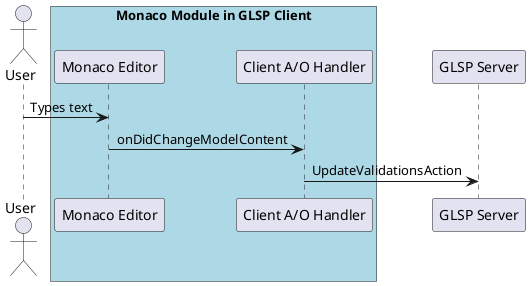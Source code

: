 @startuml

Actor User as U

box "Monaco Module in GLSP Client" #LightBlue
participant "Monaco Editor" as M

participant "Client A/O Handler" as H

end box

participant "GLSP Server" as S
U -> M: Types text
M -> H: onDidChangeModelContent
H -> S: UpdateValidationsAction

@enduml
